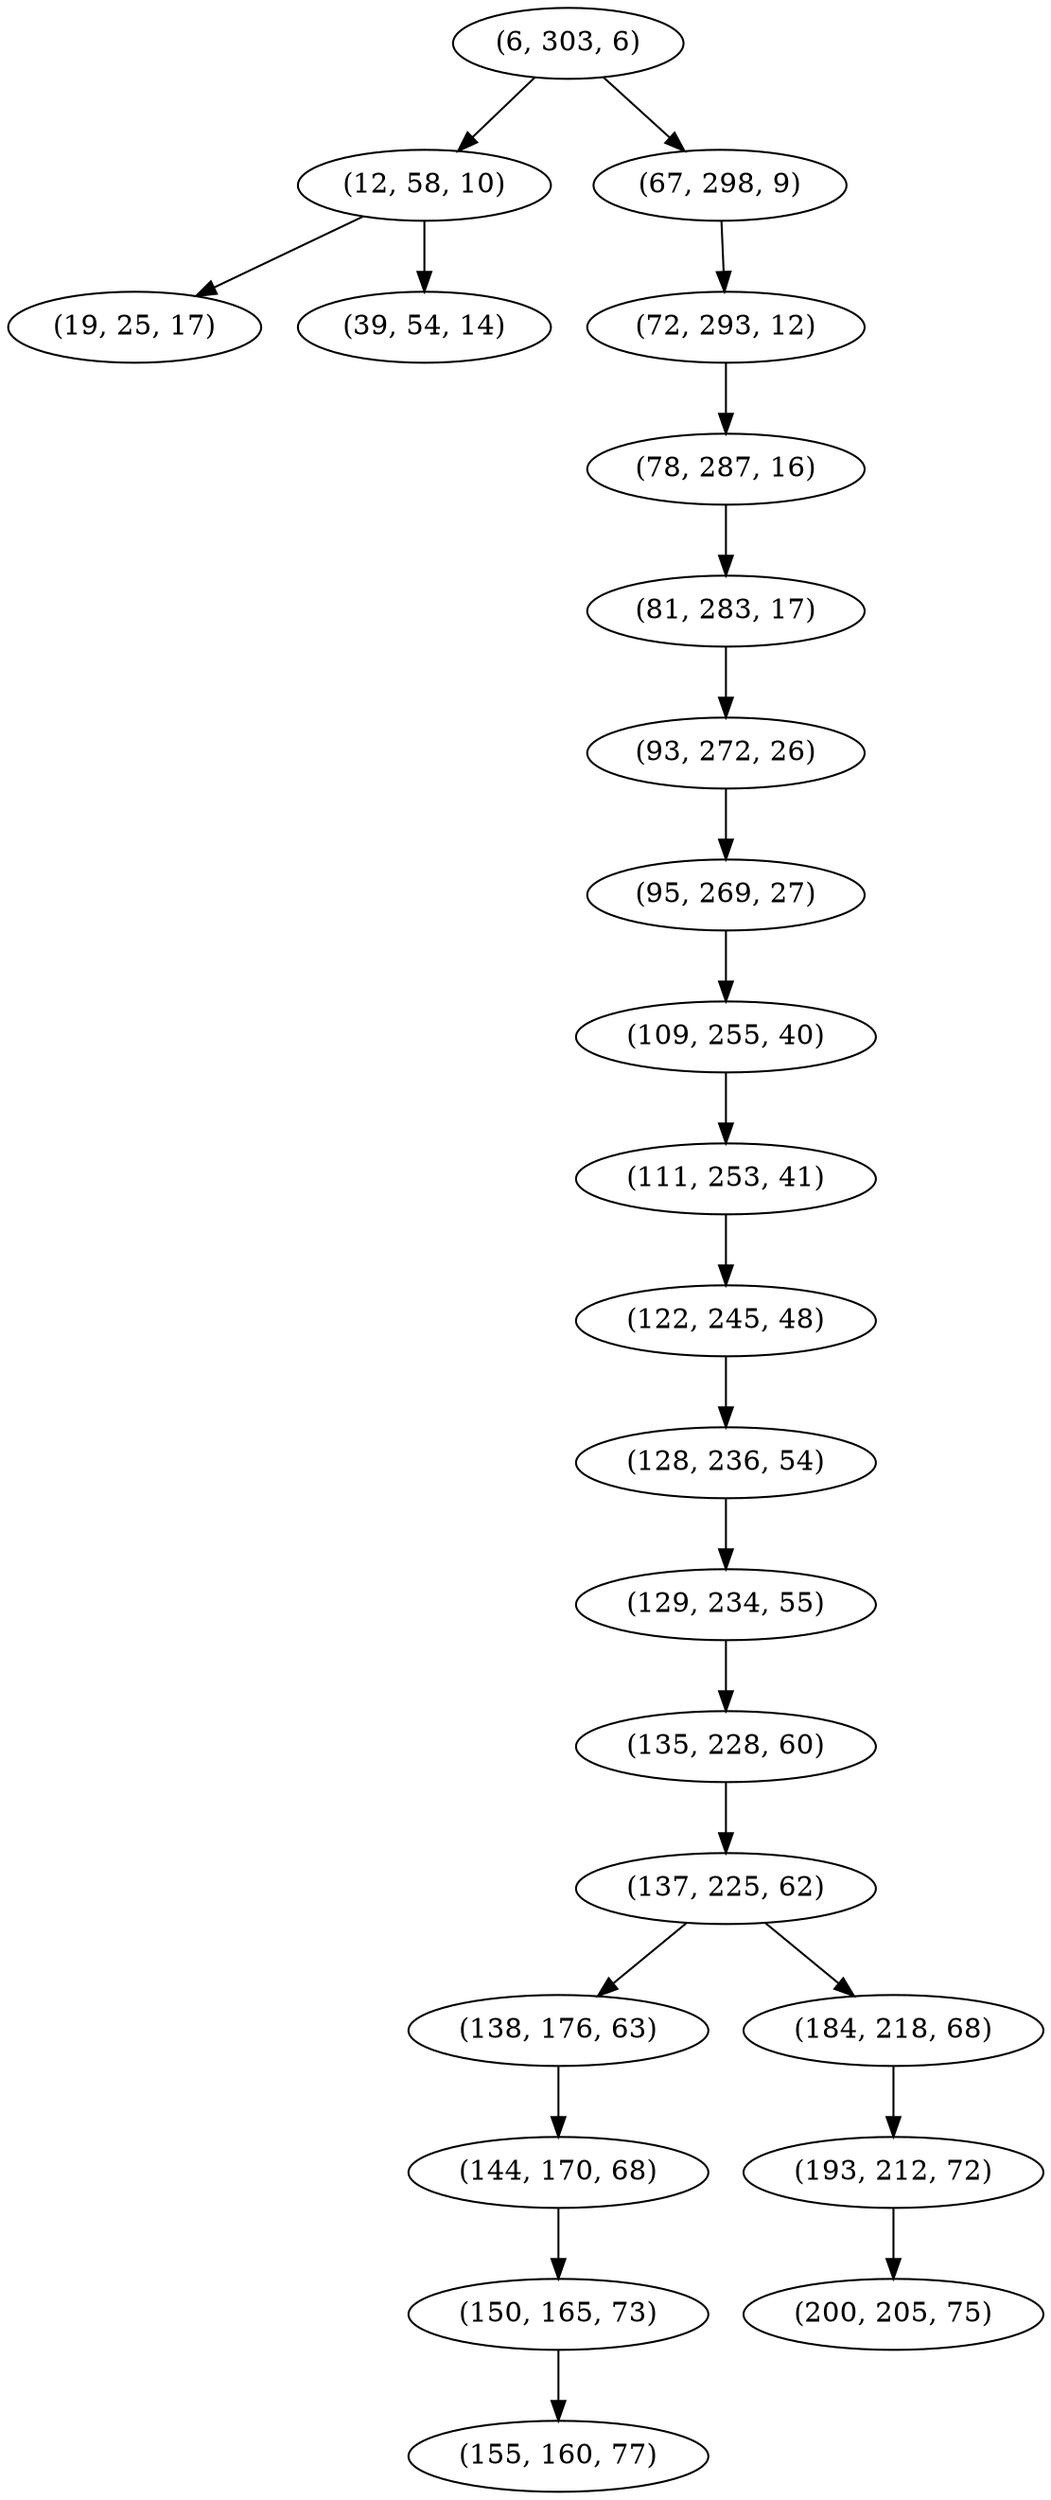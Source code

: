 digraph tree {
    "(6, 303, 6)";
    "(12, 58, 10)";
    "(19, 25, 17)";
    "(39, 54, 14)";
    "(67, 298, 9)";
    "(72, 293, 12)";
    "(78, 287, 16)";
    "(81, 283, 17)";
    "(93, 272, 26)";
    "(95, 269, 27)";
    "(109, 255, 40)";
    "(111, 253, 41)";
    "(122, 245, 48)";
    "(128, 236, 54)";
    "(129, 234, 55)";
    "(135, 228, 60)";
    "(137, 225, 62)";
    "(138, 176, 63)";
    "(144, 170, 68)";
    "(150, 165, 73)";
    "(155, 160, 77)";
    "(184, 218, 68)";
    "(193, 212, 72)";
    "(200, 205, 75)";
    "(6, 303, 6)" -> "(12, 58, 10)";
    "(6, 303, 6)" -> "(67, 298, 9)";
    "(12, 58, 10)" -> "(19, 25, 17)";
    "(12, 58, 10)" -> "(39, 54, 14)";
    "(67, 298, 9)" -> "(72, 293, 12)";
    "(72, 293, 12)" -> "(78, 287, 16)";
    "(78, 287, 16)" -> "(81, 283, 17)";
    "(81, 283, 17)" -> "(93, 272, 26)";
    "(93, 272, 26)" -> "(95, 269, 27)";
    "(95, 269, 27)" -> "(109, 255, 40)";
    "(109, 255, 40)" -> "(111, 253, 41)";
    "(111, 253, 41)" -> "(122, 245, 48)";
    "(122, 245, 48)" -> "(128, 236, 54)";
    "(128, 236, 54)" -> "(129, 234, 55)";
    "(129, 234, 55)" -> "(135, 228, 60)";
    "(135, 228, 60)" -> "(137, 225, 62)";
    "(137, 225, 62)" -> "(138, 176, 63)";
    "(137, 225, 62)" -> "(184, 218, 68)";
    "(138, 176, 63)" -> "(144, 170, 68)";
    "(144, 170, 68)" -> "(150, 165, 73)";
    "(150, 165, 73)" -> "(155, 160, 77)";
    "(184, 218, 68)" -> "(193, 212, 72)";
    "(193, 212, 72)" -> "(200, 205, 75)";
}

